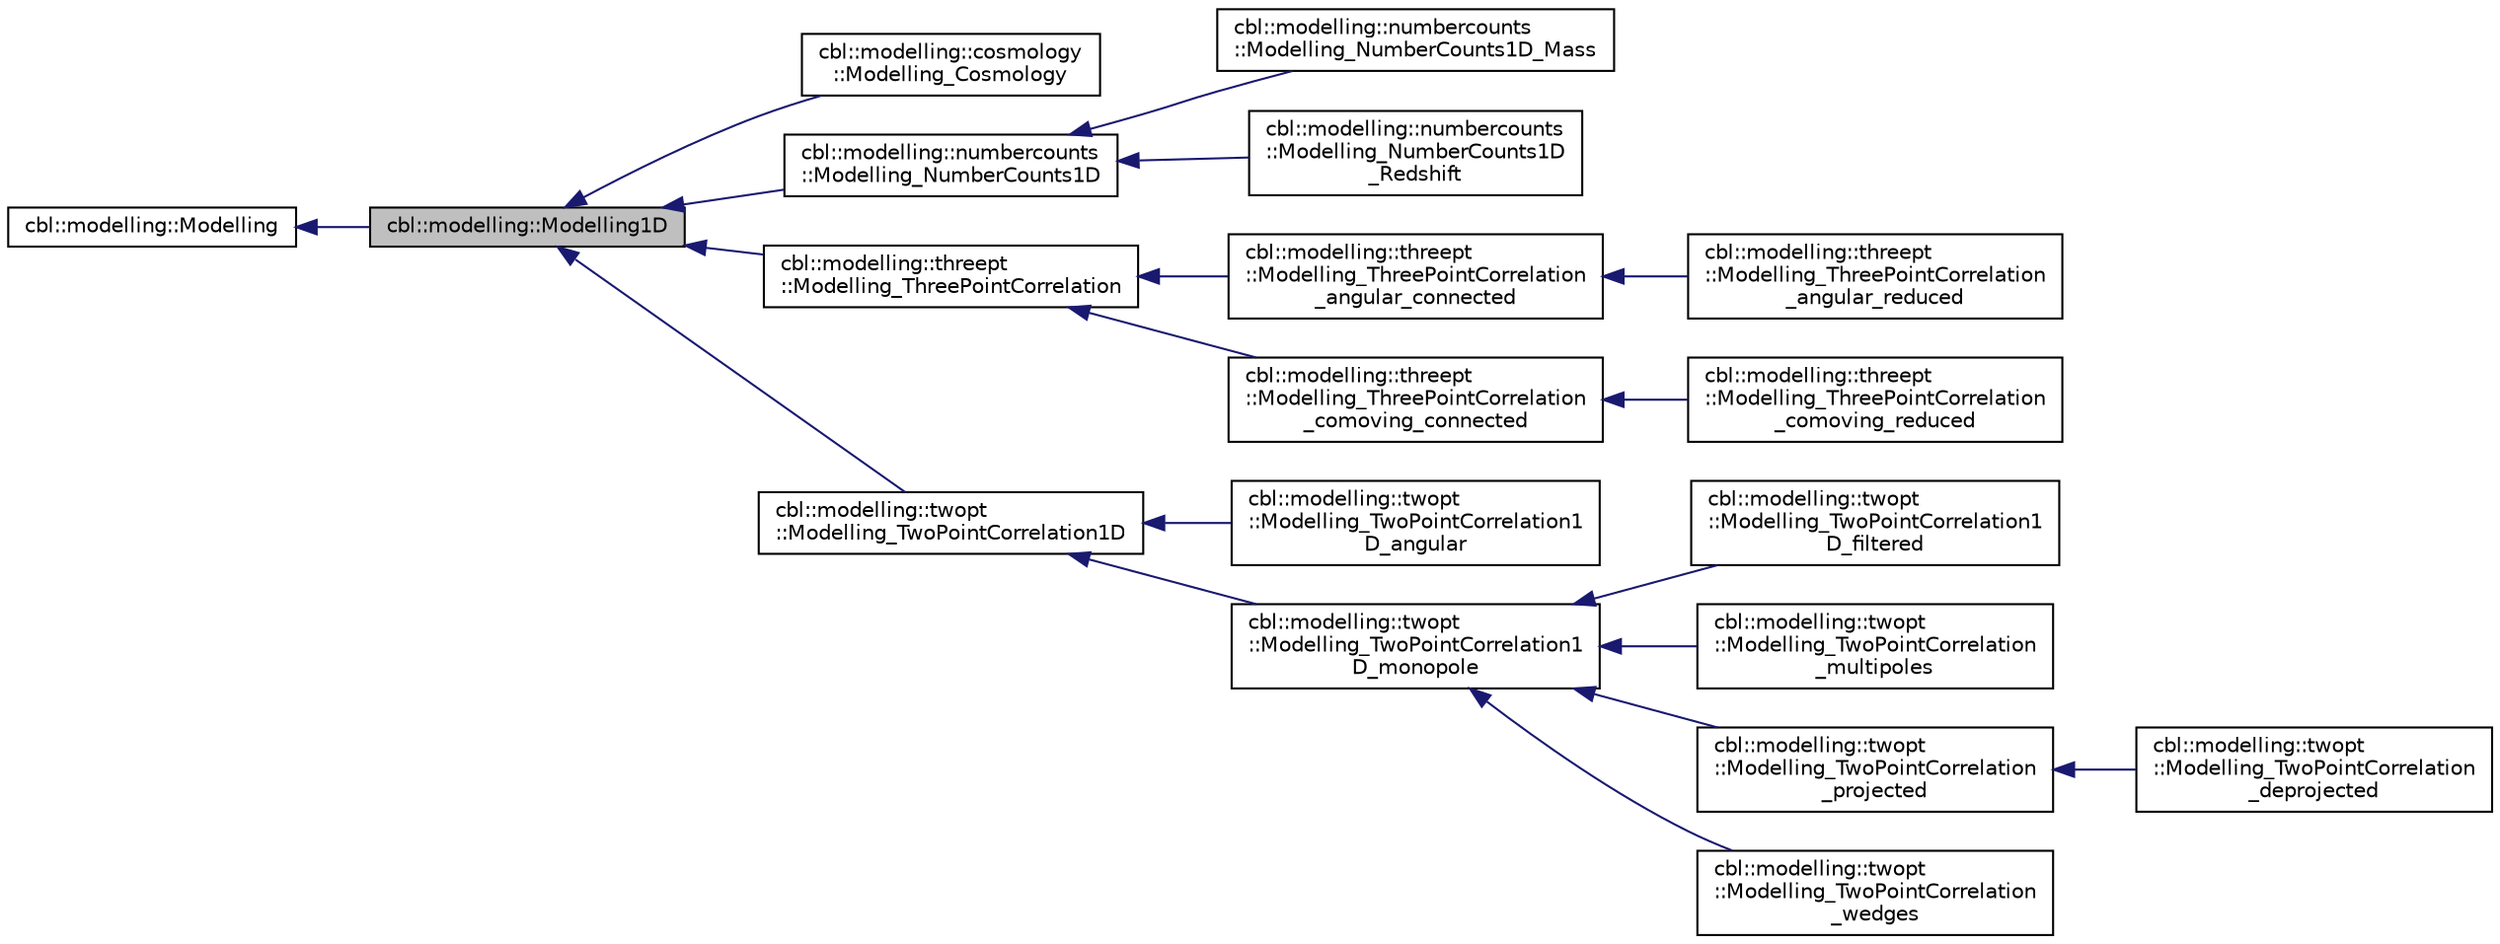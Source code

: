 digraph "cbl::modelling::Modelling1D"
{
  edge [fontname="Helvetica",fontsize="10",labelfontname="Helvetica",labelfontsize="10"];
  node [fontname="Helvetica",fontsize="10",shape=record];
  rankdir="LR";
  Node0 [label="cbl::modelling::Modelling1D",height=0.2,width=0.4,color="black", fillcolor="grey75", style="filled", fontcolor="black"];
  Node1 -> Node0 [dir="back",color="midnightblue",fontsize="10",style="solid",fontname="Helvetica"];
  Node1 [label="cbl::modelling::Modelling",height=0.2,width=0.4,color="black", fillcolor="white", style="filled",URL="$de/ddc/classcbl_1_1modelling_1_1Modelling.html",tooltip="The class Modelling. "];
  Node0 -> Node2 [dir="back",color="midnightblue",fontsize="10",style="solid",fontname="Helvetica"];
  Node2 [label="cbl::modelling::cosmology\l::Modelling_Cosmology",height=0.2,width=0.4,color="black", fillcolor="white", style="filled",URL="$d7/d93/classcbl_1_1modelling_1_1cosmology_1_1Modelling__Cosmology.html",tooltip="The class Modelling_Cosmology. "];
  Node0 -> Node3 [dir="back",color="midnightblue",fontsize="10",style="solid",fontname="Helvetica"];
  Node3 [label="cbl::modelling::numbercounts\l::Modelling_NumberCounts1D",height=0.2,width=0.4,color="black", fillcolor="white", style="filled",URL="$d3/df9/classcbl_1_1modelling_1_1numbercounts_1_1Modelling__NumberCounts1D.html",tooltip="The class Modelling_NumberCounts1D. "];
  Node3 -> Node4 [dir="back",color="midnightblue",fontsize="10",style="solid",fontname="Helvetica"];
  Node4 [label="cbl::modelling::numbercounts\l::Modelling_NumberCounts1D_Mass",height=0.2,width=0.4,color="black", fillcolor="white", style="filled",URL="$de/d0a/classcbl_1_1modelling_1_1numbercounts_1_1Modelling__NumberCounts1D__Mass.html",tooltip="The class Modelling_NumberCounts1D_Mass. "];
  Node3 -> Node5 [dir="back",color="midnightblue",fontsize="10",style="solid",fontname="Helvetica"];
  Node5 [label="cbl::modelling::numbercounts\l::Modelling_NumberCounts1D\l_Redshift",height=0.2,width=0.4,color="black", fillcolor="white", style="filled",URL="$d1/dcb/classcbl_1_1modelling_1_1numbercounts_1_1Modelling__NumberCounts1D__Redshift.html",tooltip="The class Modelling_NumberCounts1D_Redshift. "];
  Node0 -> Node6 [dir="back",color="midnightblue",fontsize="10",style="solid",fontname="Helvetica"];
  Node6 [label="cbl::modelling::threept\l::Modelling_ThreePointCorrelation",height=0.2,width=0.4,color="black", fillcolor="white", style="filled",URL="$d3/d4f/classcbl_1_1modelling_1_1threept_1_1Modelling__ThreePointCorrelation.html",tooltip="The class Modelling_ThreePointCorrelation. "];
  Node6 -> Node7 [dir="back",color="midnightblue",fontsize="10",style="solid",fontname="Helvetica"];
  Node7 [label="cbl::modelling::threept\l::Modelling_ThreePointCorrelation\l_angular_connected",height=0.2,width=0.4,color="black", fillcolor="white", style="filled",URL="$d3/d7f/classcbl_1_1modelling_1_1threept_1_1Modelling__ThreePointCorrelation__angular__connected.html",tooltip="The class Modelling_ThreePointCorrelation_angular_connected. "];
  Node7 -> Node8 [dir="back",color="midnightblue",fontsize="10",style="solid",fontname="Helvetica"];
  Node8 [label="cbl::modelling::threept\l::Modelling_ThreePointCorrelation\l_angular_reduced",height=0.2,width=0.4,color="black", fillcolor="white", style="filled",URL="$dd/d32/classcbl_1_1modelling_1_1threept_1_1Modelling__ThreePointCorrelation__angular__reduced.html",tooltip="The class Modelling_ThreePointCorrelation_angular_reduced. "];
  Node6 -> Node9 [dir="back",color="midnightblue",fontsize="10",style="solid",fontname="Helvetica"];
  Node9 [label="cbl::modelling::threept\l::Modelling_ThreePointCorrelation\l_comoving_connected",height=0.2,width=0.4,color="black", fillcolor="white", style="filled",URL="$df/d9a/classcbl_1_1modelling_1_1threept_1_1Modelling__ThreePointCorrelation__comoving__connected.html",tooltip="The class Modelling_ThreePointCorrelation_comoving_connected. "];
  Node9 -> Node10 [dir="back",color="midnightblue",fontsize="10",style="solid",fontname="Helvetica"];
  Node10 [label="cbl::modelling::threept\l::Modelling_ThreePointCorrelation\l_comoving_reduced",height=0.2,width=0.4,color="black", fillcolor="white", style="filled",URL="$db/d60/classcbl_1_1modelling_1_1threept_1_1Modelling__ThreePointCorrelation__comoving__reduced.html",tooltip="The class Modelling_ThreePointCorrelation_comoving_reduced. "];
  Node0 -> Node11 [dir="back",color="midnightblue",fontsize="10",style="solid",fontname="Helvetica"];
  Node11 [label="cbl::modelling::twopt\l::Modelling_TwoPointCorrelation1D",height=0.2,width=0.4,color="black", fillcolor="white", style="filled",URL="$d6/d8d/classcbl_1_1modelling_1_1twopt_1_1Modelling__TwoPointCorrelation1D.html",tooltip="The class Modelling_TwoPointCorrelation1D. "];
  Node11 -> Node12 [dir="back",color="midnightblue",fontsize="10",style="solid",fontname="Helvetica"];
  Node12 [label="cbl::modelling::twopt\l::Modelling_TwoPointCorrelation1\lD_angular",height=0.2,width=0.4,color="black", fillcolor="white", style="filled",URL="$d5/dbd/classcbl_1_1modelling_1_1twopt_1_1Modelling__TwoPointCorrelation1D__angular.html",tooltip="The class Modelling_TwoPointCorrelation1D_angular. "];
  Node11 -> Node13 [dir="back",color="midnightblue",fontsize="10",style="solid",fontname="Helvetica"];
  Node13 [label="cbl::modelling::twopt\l::Modelling_TwoPointCorrelation1\lD_monopole",height=0.2,width=0.4,color="black", fillcolor="white", style="filled",URL="$d6/d6e/classcbl_1_1modelling_1_1twopt_1_1Modelling__TwoPointCorrelation1D__monopole.html",tooltip="The class Modelling_TwoPointCorrelation1D_monopole. "];
  Node13 -> Node14 [dir="back",color="midnightblue",fontsize="10",style="solid",fontname="Helvetica"];
  Node14 [label="cbl::modelling::twopt\l::Modelling_TwoPointCorrelation1\lD_filtered",height=0.2,width=0.4,color="black", fillcolor="white", style="filled",URL="$d2/d3d/classcbl_1_1modelling_1_1twopt_1_1Modelling__TwoPointCorrelation1D__filtered.html",tooltip="The class Modelling_TwoPointCorrelation1D_filtered. "];
  Node13 -> Node15 [dir="back",color="midnightblue",fontsize="10",style="solid",fontname="Helvetica"];
  Node15 [label="cbl::modelling::twopt\l::Modelling_TwoPointCorrelation\l_multipoles",height=0.2,width=0.4,color="black", fillcolor="white", style="filled",URL="$db/dc5/classcbl_1_1modelling_1_1twopt_1_1Modelling__TwoPointCorrelation__multipoles.html",tooltip="The class Modelling_TwoPointCorrelation_multipoles. "];
  Node13 -> Node16 [dir="back",color="midnightblue",fontsize="10",style="solid",fontname="Helvetica"];
  Node16 [label="cbl::modelling::twopt\l::Modelling_TwoPointCorrelation\l_projected",height=0.2,width=0.4,color="black", fillcolor="white", style="filled",URL="$dd/d6e/classcbl_1_1modelling_1_1twopt_1_1Modelling__TwoPointCorrelation__projected.html",tooltip="The class Modelling_TwoPointCorrelation_projected. "];
  Node16 -> Node17 [dir="back",color="midnightblue",fontsize="10",style="solid",fontname="Helvetica"];
  Node17 [label="cbl::modelling::twopt\l::Modelling_TwoPointCorrelation\l_deprojected",height=0.2,width=0.4,color="black", fillcolor="white", style="filled",URL="$da/d35/classcbl_1_1modelling_1_1twopt_1_1Modelling__TwoPointCorrelation__deprojected.html",tooltip="The class Modelling_TwoPointCorrelation_deprojected. "];
  Node13 -> Node18 [dir="back",color="midnightblue",fontsize="10",style="solid",fontname="Helvetica"];
  Node18 [label="cbl::modelling::twopt\l::Modelling_TwoPointCorrelation\l_wedges",height=0.2,width=0.4,color="black", fillcolor="white", style="filled",URL="$d9/d7a/classcbl_1_1modelling_1_1twopt_1_1Modelling__TwoPointCorrelation__wedges.html",tooltip="The class Modelling_TwoPointCorrelation_wedges. "];
}
